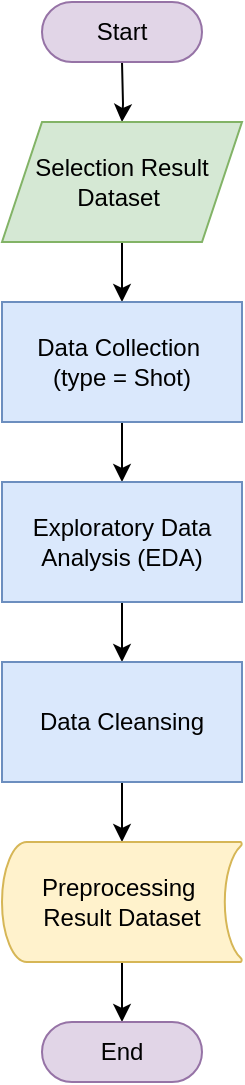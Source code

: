<mxfile version="28.0.6">
  <diagram name="Page-1" id="fJQKvYSDg5BPfoZSww_d">
    <mxGraphModel dx="872" dy="529" grid="1" gridSize="10" guides="1" tooltips="1" connect="1" arrows="1" fold="1" page="1" pageScale="1" pageWidth="827" pageHeight="1169" math="0" shadow="0">
      <root>
        <mxCell id="0" />
        <mxCell id="1" parent="0" />
        <mxCell id="E9fjUXzIlTnjdSZBnWGk-3" style="edgeStyle=orthogonalEdgeStyle;rounded=0;orthogonalLoop=1;jettySize=auto;html=1;" parent="1" target="E9fjUXzIlTnjdSZBnWGk-2" edge="1">
          <mxGeometry relative="1" as="geometry">
            <mxPoint x="450" y="420" as="sourcePoint" />
          </mxGeometry>
        </mxCell>
        <mxCell id="PCQx2unIqNX6sadH4Wpf-4" value="" style="edgeStyle=orthogonalEdgeStyle;rounded=0;orthogonalLoop=1;jettySize=auto;html=1;" parent="1" source="E9fjUXzIlTnjdSZBnWGk-2" target="E9fjUXzIlTnjdSZBnWGk-4" edge="1">
          <mxGeometry relative="1" as="geometry" />
        </mxCell>
        <mxCell id="E9fjUXzIlTnjdSZBnWGk-2" value="&lt;div&gt;&lt;span style=&quot;background-color: transparent; color: light-dark(rgb(0, 0, 0), rgb(255, 255, 255));&quot;&gt;Selection&amp;nbsp;&lt;/span&gt;Result Dataset&amp;nbsp;&lt;/div&gt;" style="shape=parallelogram;perimeter=parallelogramPerimeter;whiteSpace=wrap;html=1;fixedSize=1;fillColor=#d5e8d4;strokeColor=#82b366;" parent="1" vertex="1">
          <mxGeometry x="390" y="450" width="120" height="60" as="geometry" />
        </mxCell>
        <mxCell id="PCQx2unIqNX6sadH4Wpf-5" value="" style="edgeStyle=orthogonalEdgeStyle;rounded=0;orthogonalLoop=1;jettySize=auto;html=1;" parent="1" source="E9fjUXzIlTnjdSZBnWGk-4" target="PCQx2unIqNX6sadH4Wpf-2" edge="1">
          <mxGeometry relative="1" as="geometry" />
        </mxCell>
        <mxCell id="E9fjUXzIlTnjdSZBnWGk-4" value="&lt;div&gt;Data Collection&amp;nbsp;&lt;/div&gt;&lt;div&gt;(type = Shot)&lt;/div&gt;" style="rounded=0;whiteSpace=wrap;html=1;fillColor=#dae8fc;strokeColor=#6c8ebf;" parent="1" vertex="1">
          <mxGeometry x="390" y="540" width="120" height="60" as="geometry" />
        </mxCell>
        <mxCell id="1FRVjqquabhI7JJIOLVD-2" value="" style="edgeStyle=orthogonalEdgeStyle;rounded=0;orthogonalLoop=1;jettySize=auto;html=1;" parent="1" edge="1">
          <mxGeometry relative="1" as="geometry">
            <mxPoint x="450" y="900" as="targetPoint" />
            <mxPoint x="450" y="870" as="sourcePoint" />
          </mxGeometry>
        </mxCell>
        <mxCell id="PCQx2unIqNX6sadH4Wpf-7" value="" style="edgeStyle=orthogonalEdgeStyle;rounded=0;orthogonalLoop=1;jettySize=auto;html=1;" parent="1" source="PCQx2unIqNX6sadH4Wpf-2" target="PCQx2unIqNX6sadH4Wpf-6" edge="1">
          <mxGeometry relative="1" as="geometry" />
        </mxCell>
        <mxCell id="PCQx2unIqNX6sadH4Wpf-2" value="Exploratory Data Analysis (EDA)" style="rounded=0;whiteSpace=wrap;html=1;fillColor=#dae8fc;strokeColor=#6c8ebf;" parent="1" vertex="1">
          <mxGeometry x="390" y="630" width="120" height="60" as="geometry" />
        </mxCell>
        <mxCell id="PCQx2unIqNX6sadH4Wpf-8" value="" style="edgeStyle=orthogonalEdgeStyle;rounded=0;orthogonalLoop=1;jettySize=auto;html=1;" parent="1" source="PCQx2unIqNX6sadH4Wpf-6" edge="1">
          <mxGeometry relative="1" as="geometry">
            <mxPoint x="450" y="810" as="targetPoint" />
          </mxGeometry>
        </mxCell>
        <mxCell id="PCQx2unIqNX6sadH4Wpf-6" value="Data Cleansing" style="rounded=0;whiteSpace=wrap;html=1;fillColor=#dae8fc;strokeColor=#6c8ebf;" parent="1" vertex="1">
          <mxGeometry x="390" y="720" width="120" height="60" as="geometry" />
        </mxCell>
        <mxCell id="kjqXVB8MkFotEHQnHXI3-1" value="Start" style="html=1;dashed=0;whiteSpace=wrap;shape=mxgraph.dfd.start;fillColor=#e1d5e7;strokeColor=#9673a6;" parent="1" vertex="1">
          <mxGeometry x="410" y="390" width="80" height="30" as="geometry" />
        </mxCell>
        <mxCell id="kjqXVB8MkFotEHQnHXI3-2" value="End" style="html=1;dashed=0;whiteSpace=wrap;shape=mxgraph.dfd.start;fillColor=#e1d5e7;strokeColor=#9673a6;" parent="1" vertex="1">
          <mxGeometry x="410" y="900" width="80" height="30" as="geometry" />
        </mxCell>
        <mxCell id="d8FYEtahxTWdv_sAoLt7-1" value="&lt;div&gt;&lt;span style=&quot;background-color: transparent; color: light-dark(rgb(0, 0, 0), rgb(255, 255, 255));&quot;&gt;Preprocessing&amp;nbsp;&lt;/span&gt;&lt;/div&gt;&lt;div&gt;Result Dataset&lt;/div&gt;" style="strokeWidth=1;html=1;shape=mxgraph.flowchart.stored_data;whiteSpace=wrap;fillColor=#fff2cc;strokeColor=#d6b656;" vertex="1" parent="1">
          <mxGeometry x="390" y="810" width="120" height="60" as="geometry" />
        </mxCell>
      </root>
    </mxGraphModel>
  </diagram>
</mxfile>
